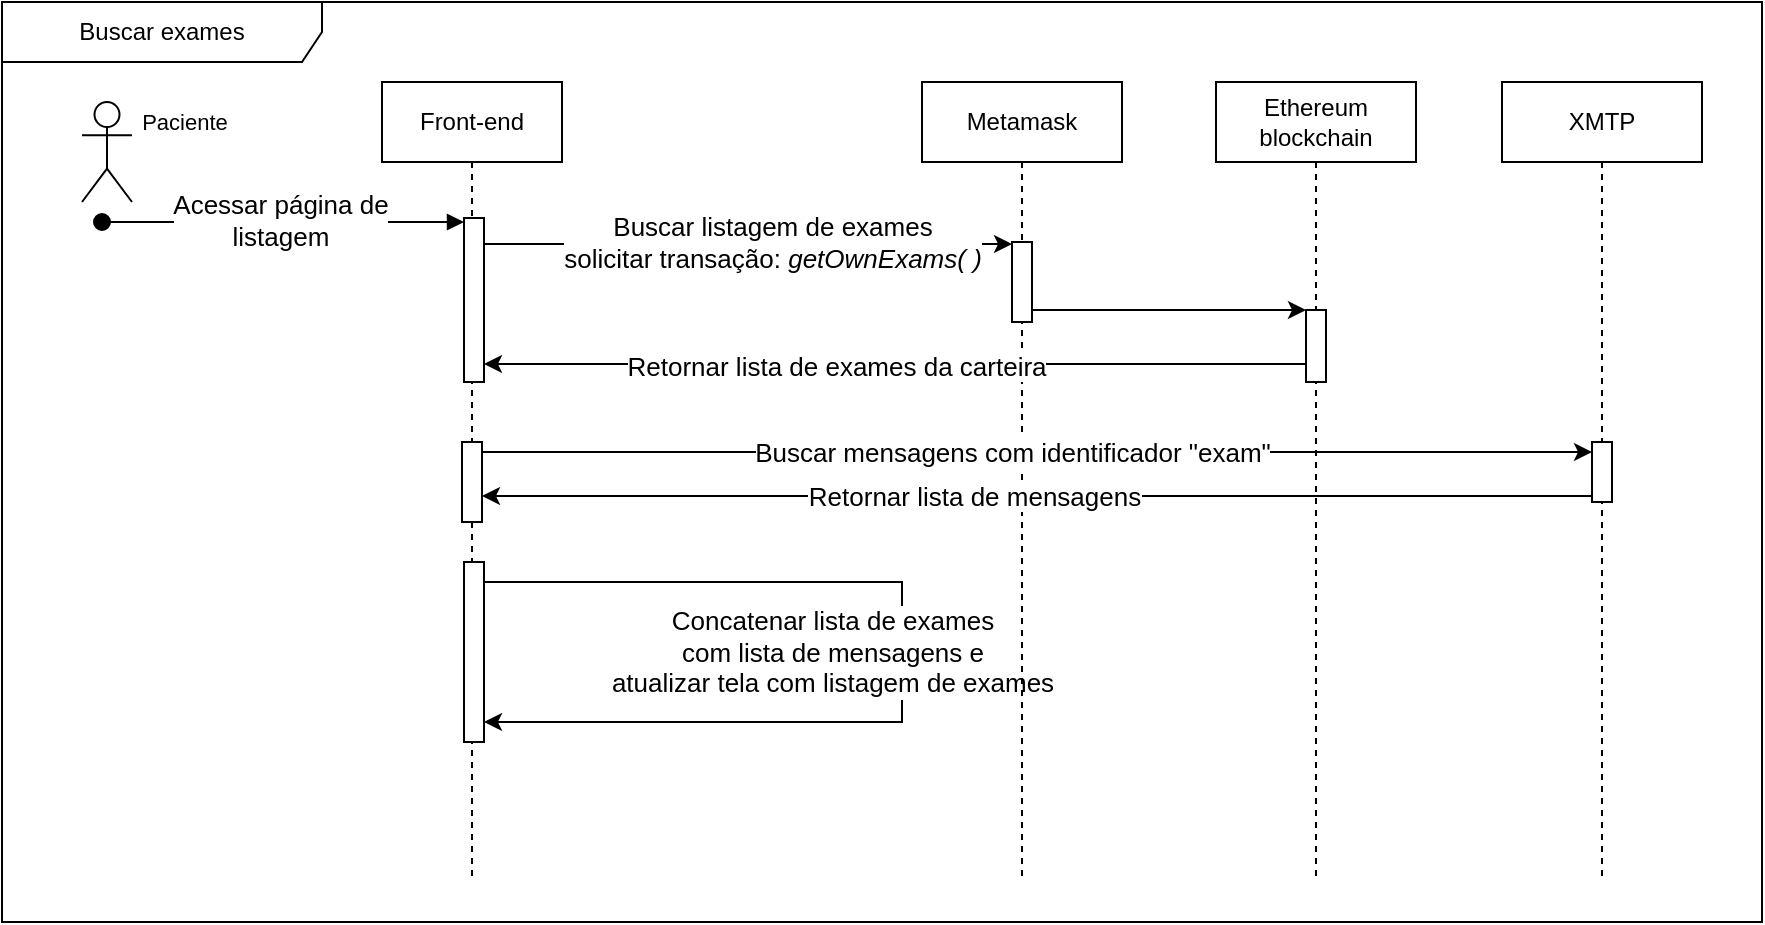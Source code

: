 <mxfile version="21.6.1" type="device">
  <diagram name="Page-1" id="p5Y9N6triRn3RctfxCja">
    <mxGraphModel dx="2037" dy="1129" grid="1" gridSize="10" guides="1" tooltips="1" connect="1" arrows="1" fold="1" page="1" pageScale="1" pageWidth="850" pageHeight="1100" math="0" shadow="0">
      <root>
        <mxCell id="0" />
        <mxCell id="1" parent="0" />
        <mxCell id="ZTtwm6zndwSYNK9adF7V-1" value="Buscar exames" style="shape=umlFrame;whiteSpace=wrap;html=1;pointerEvents=0;recursiveResize=0;container=1;collapsible=0;width=160;" vertex="1" parent="1">
          <mxGeometry x="10" y="20" width="880" height="460" as="geometry" />
        </mxCell>
        <mxCell id="ZTtwm6zndwSYNK9adF7V-3" value="XMTP" style="shape=umlLifeline;perimeter=lifelinePerimeter;whiteSpace=wrap;html=1;container=0;dropTarget=0;collapsible=0;recursiveResize=0;outlineConnect=0;portConstraint=eastwest;newEdgeStyle={&quot;edgeStyle&quot;:&quot;elbowEdgeStyle&quot;,&quot;elbow&quot;:&quot;vertical&quot;,&quot;curved&quot;:0,&quot;rounded&quot;:0};" vertex="1" parent="ZTtwm6zndwSYNK9adF7V-1">
          <mxGeometry x="750" y="40" width="100" height="400" as="geometry" />
        </mxCell>
        <mxCell id="ZTtwm6zndwSYNK9adF7V-28" value="" style="html=1;points=[];perimeter=orthogonalPerimeter;outlineConnect=0;targetShapes=umlLifeline;portConstraint=eastwest;newEdgeStyle={&quot;edgeStyle&quot;:&quot;elbowEdgeStyle&quot;,&quot;elbow&quot;:&quot;vertical&quot;,&quot;curved&quot;:0,&quot;rounded&quot;:0};" vertex="1" parent="ZTtwm6zndwSYNK9adF7V-3">
          <mxGeometry x="45" y="180" width="10" height="30" as="geometry" />
        </mxCell>
        <mxCell id="ZTtwm6zndwSYNK9adF7V-18" style="edgeStyle=elbowEdgeStyle;rounded=0;orthogonalLoop=1;jettySize=auto;html=1;elbow=vertical;curved=0;" edge="1" parent="ZTtwm6zndwSYNK9adF7V-1" target="ZTtwm6zndwSYNK9adF7V-14">
          <mxGeometry relative="1" as="geometry">
            <mxPoint x="241" y="121" as="sourcePoint" />
            <mxPoint x="490" y="130" as="targetPoint" />
          </mxGeometry>
        </mxCell>
        <mxCell id="ZTtwm6zndwSYNK9adF7V-19" value="&lt;font style=&quot;font-size: 13px;&quot;&gt;Buscar listagem de exames&lt;br&gt;solicitar transação:&amp;nbsp;&lt;i&gt;getOwnExams( )&lt;/i&gt;&lt;/font&gt;" style="edgeLabel;html=1;align=center;verticalAlign=middle;resizable=0;points=[];" vertex="1" connectable="0" parent="ZTtwm6zndwSYNK9adF7V-18">
          <mxGeometry x="-0.446" relative="1" as="geometry">
            <mxPoint x="71" y="-1" as="offset" />
          </mxGeometry>
        </mxCell>
        <mxCell id="ZTtwm6zndwSYNK9adF7V-5" value="Ethereum blockchain" style="shape=umlLifeline;perimeter=lifelinePerimeter;whiteSpace=wrap;html=1;container=0;dropTarget=0;collapsible=0;recursiveResize=0;outlineConnect=0;portConstraint=eastwest;newEdgeStyle={&quot;edgeStyle&quot;:&quot;elbowEdgeStyle&quot;,&quot;elbow&quot;:&quot;vertical&quot;,&quot;curved&quot;:0,&quot;rounded&quot;:0};" vertex="1" parent="1">
          <mxGeometry x="617" y="60" width="100" height="400" as="geometry" />
        </mxCell>
        <mxCell id="ZTtwm6zndwSYNK9adF7V-6" value="" style="html=1;points=[];perimeter=orthogonalPerimeter;outlineConnect=0;targetShapes=umlLifeline;portConstraint=eastwest;newEdgeStyle={&quot;edgeStyle&quot;:&quot;elbowEdgeStyle&quot;,&quot;elbow&quot;:&quot;vertical&quot;,&quot;curved&quot;:0,&quot;rounded&quot;:0};" vertex="1" parent="ZTtwm6zndwSYNK9adF7V-5">
          <mxGeometry x="45" y="114" width="10" height="36" as="geometry" />
        </mxCell>
        <mxCell id="ZTtwm6zndwSYNK9adF7V-7" value="Front-end" style="shape=umlLifeline;perimeter=lifelinePerimeter;whiteSpace=wrap;html=1;container=0;dropTarget=0;collapsible=0;recursiveResize=0;outlineConnect=0;portConstraint=eastwest;newEdgeStyle={&quot;edgeStyle&quot;:&quot;elbowEdgeStyle&quot;,&quot;elbow&quot;:&quot;vertical&quot;,&quot;curved&quot;:0,&quot;rounded&quot;:0};" vertex="1" parent="1">
          <mxGeometry x="200" y="60" width="90" height="400" as="geometry" />
        </mxCell>
        <mxCell id="ZTtwm6zndwSYNK9adF7V-8" value="&lt;font style=&quot;font-size: 13px;&quot;&gt;&lt;br&gt;&lt;/font&gt;" style="html=1;verticalAlign=bottom;startArrow=oval;endArrow=block;startSize=8;edgeStyle=elbowEdgeStyle;elbow=vertical;curved=0;rounded=0;" edge="1" parent="ZTtwm6zndwSYNK9adF7V-7">
          <mxGeometry relative="1" as="geometry">
            <mxPoint x="-140" y="70" as="sourcePoint" />
            <mxPoint x="41" y="70" as="targetPoint" />
          </mxGeometry>
        </mxCell>
        <mxCell id="ZTtwm6zndwSYNK9adF7V-9" value="Paciente" style="edgeLabel;html=1;align=center;verticalAlign=middle;resizable=0;points=[];" vertex="1" connectable="0" parent="ZTtwm6zndwSYNK9adF7V-8">
          <mxGeometry x="-0.989" y="-4" relative="1" as="geometry">
            <mxPoint x="40" y="-54" as="offset" />
          </mxGeometry>
        </mxCell>
        <mxCell id="ZTtwm6zndwSYNK9adF7V-10" value="&lt;font style=&quot;font-size: 13px;&quot;&gt;Acessar página de&lt;br&gt;listagem&lt;/font&gt;" style="edgeLabel;html=1;align=center;verticalAlign=middle;resizable=0;points=[];" vertex="1" connectable="0" parent="ZTtwm6zndwSYNK9adF7V-8">
          <mxGeometry x="-0.228" y="1" relative="1" as="geometry">
            <mxPoint x="19" as="offset" />
          </mxGeometry>
        </mxCell>
        <mxCell id="ZTtwm6zndwSYNK9adF7V-11" value="" style="html=1;points=[];perimeter=orthogonalPerimeter;outlineConnect=0;targetShapes=umlLifeline;portConstraint=eastwest;newEdgeStyle={&quot;edgeStyle&quot;:&quot;elbowEdgeStyle&quot;,&quot;elbow&quot;:&quot;vertical&quot;,&quot;curved&quot;:0,&quot;rounded&quot;:0};" vertex="1" parent="ZTtwm6zndwSYNK9adF7V-7">
          <mxGeometry x="41" y="68" width="10" height="82" as="geometry" />
        </mxCell>
        <mxCell id="ZTtwm6zndwSYNK9adF7V-12" value="" style="html=1;points=[];perimeter=orthogonalPerimeter;outlineConnect=0;targetShapes=umlLifeline;portConstraint=eastwest;newEdgeStyle={&quot;edgeStyle&quot;:&quot;elbowEdgeStyle&quot;,&quot;elbow&quot;:&quot;vertical&quot;,&quot;curved&quot;:0,&quot;rounded&quot;:0};" vertex="1" parent="ZTtwm6zndwSYNK9adF7V-7">
          <mxGeometry x="41" y="240" width="10" height="90" as="geometry" />
        </mxCell>
        <mxCell id="ZTtwm6zndwSYNK9adF7V-26" value="" style="html=1;points=[];perimeter=orthogonalPerimeter;outlineConnect=0;targetShapes=umlLifeline;portConstraint=eastwest;newEdgeStyle={&quot;edgeStyle&quot;:&quot;elbowEdgeStyle&quot;,&quot;elbow&quot;:&quot;vertical&quot;,&quot;curved&quot;:0,&quot;rounded&quot;:0};" vertex="1" parent="ZTtwm6zndwSYNK9adF7V-7">
          <mxGeometry x="40" y="180" width="10" height="40" as="geometry" />
        </mxCell>
        <mxCell id="ZTtwm6zndwSYNK9adF7V-22" style="edgeStyle=elbowEdgeStyle;rounded=0;orthogonalLoop=1;jettySize=auto;html=1;elbow=vertical;curved=0;" edge="1" parent="ZTtwm6zndwSYNK9adF7V-7" source="ZTtwm6zndwSYNK9adF7V-12" target="ZTtwm6zndwSYNK9adF7V-12">
          <mxGeometry relative="1" as="geometry">
            <mxPoint x="52" y="250" as="sourcePoint" />
            <mxPoint x="597" y="250.857" as="targetPoint" />
            <Array as="points">
              <mxPoint x="260" y="320" />
            </Array>
          </mxGeometry>
        </mxCell>
        <mxCell id="ZTtwm6zndwSYNK9adF7V-23" value="&lt;font style=&quot;font-size: 13px;&quot;&gt;Concatenar lista de exames &lt;br&gt;com lista de mensagens e&lt;br&gt;atualizar tela com listagem de exames&lt;/font&gt;" style="edgeLabel;html=1;align=center;verticalAlign=middle;resizable=0;points=[];" vertex="1" connectable="0" parent="ZTtwm6zndwSYNK9adF7V-22">
          <mxGeometry x="-0.558" y="-1" relative="1" as="geometry">
            <mxPoint x="66" y="34" as="offset" />
          </mxGeometry>
        </mxCell>
        <mxCell id="ZTtwm6zndwSYNK9adF7V-13" value="Metamask" style="shape=umlLifeline;perimeter=lifelinePerimeter;whiteSpace=wrap;html=1;container=0;dropTarget=0;collapsible=0;recursiveResize=0;outlineConnect=0;portConstraint=eastwest;newEdgeStyle={&quot;edgeStyle&quot;:&quot;elbowEdgeStyle&quot;,&quot;elbow&quot;:&quot;vertical&quot;,&quot;curved&quot;:0,&quot;rounded&quot;:0};" vertex="1" parent="1">
          <mxGeometry x="470" y="60" width="100" height="400" as="geometry" />
        </mxCell>
        <mxCell id="ZTtwm6zndwSYNK9adF7V-14" value="" style="html=1;points=[];perimeter=orthogonalPerimeter;outlineConnect=0;targetShapes=umlLifeline;portConstraint=eastwest;newEdgeStyle={&quot;edgeStyle&quot;:&quot;elbowEdgeStyle&quot;,&quot;elbow&quot;:&quot;vertical&quot;,&quot;curved&quot;:0,&quot;rounded&quot;:0};" vertex="1" parent="ZTtwm6zndwSYNK9adF7V-13">
          <mxGeometry x="45" y="80" width="10" height="40" as="geometry" />
        </mxCell>
        <mxCell id="ZTtwm6zndwSYNK9adF7V-17" value="" style="shape=umlActor;verticalLabelPosition=bottom;verticalAlign=top;html=1;outlineConnect=0;" vertex="1" parent="1">
          <mxGeometry x="50" y="70" width="25" height="50" as="geometry" />
        </mxCell>
        <mxCell id="ZTtwm6zndwSYNK9adF7V-2" style="edgeStyle=elbowEdgeStyle;rounded=0;orthogonalLoop=1;jettySize=auto;html=1;elbow=vertical;curved=0;" edge="1" parent="1" source="ZTtwm6zndwSYNK9adF7V-14" target="ZTtwm6zndwSYNK9adF7V-6">
          <mxGeometry relative="1" as="geometry">
            <mxPoint x="680" y="180" as="targetPoint" />
            <mxPoint x="620" y="225" as="sourcePoint" />
            <Array as="points">
              <mxPoint x="670" y="180" />
            </Array>
          </mxGeometry>
        </mxCell>
        <mxCell id="ZTtwm6zndwSYNK9adF7V-27" value="" style="endArrow=classic;html=1;rounded=0;" edge="1" parent="1" target="ZTtwm6zndwSYNK9adF7V-28">
          <mxGeometry width="50" height="50" relative="1" as="geometry">
            <mxPoint x="250" y="245" as="sourcePoint" />
            <mxPoint x="885" y="245" as="targetPoint" />
          </mxGeometry>
        </mxCell>
        <mxCell id="ZTtwm6zndwSYNK9adF7V-29" value="&lt;font style=&quot;font-size: 13px;&quot;&gt;Buscar mensagens com identificador &quot;exam&quot;&lt;/font&gt;" style="edgeLabel;html=1;align=center;verticalAlign=middle;resizable=0;points=[];" vertex="1" connectable="0" parent="ZTtwm6zndwSYNK9adF7V-27">
          <mxGeometry x="-0.474" y="-3" relative="1" as="geometry">
            <mxPoint x="119" y="-3" as="offset" />
          </mxGeometry>
        </mxCell>
        <mxCell id="ZTtwm6zndwSYNK9adF7V-30" value="" style="endArrow=classic;html=1;rounded=0;" edge="1" parent="1" source="ZTtwm6zndwSYNK9adF7V-28">
          <mxGeometry width="50" height="50" relative="1" as="geometry">
            <mxPoint x="885" y="267" as="sourcePoint" />
            <mxPoint x="250" y="267" as="targetPoint" />
          </mxGeometry>
        </mxCell>
        <mxCell id="ZTtwm6zndwSYNK9adF7V-32" value="&lt;font style=&quot;font-size: 13px;&quot;&gt;Retornar lista de mensagens&lt;/font&gt;" style="edgeLabel;html=1;align=center;verticalAlign=middle;resizable=0;points=[];" vertex="1" connectable="0" parent="ZTtwm6zndwSYNK9adF7V-30">
          <mxGeometry x="0.277" relative="1" as="geometry">
            <mxPoint x="45" as="offset" />
          </mxGeometry>
        </mxCell>
        <mxCell id="ZTtwm6zndwSYNK9adF7V-15" style="edgeStyle=elbowEdgeStyle;rounded=0;orthogonalLoop=1;jettySize=auto;html=1;elbow=horizontal;curved=0;" edge="1" parent="1" source="ZTtwm6zndwSYNK9adF7V-6" target="ZTtwm6zndwSYNK9adF7V-11">
          <mxGeometry relative="1" as="geometry">
            <mxPoint x="742" y="201" as="sourcePoint" />
            <mxPoint x="251" y="229" as="targetPoint" />
            <Array as="points">
              <mxPoint x="340" y="201" />
            </Array>
          </mxGeometry>
        </mxCell>
        <mxCell id="ZTtwm6zndwSYNK9adF7V-16" value="&lt;font style=&quot;font-size: 13px;&quot;&gt;Retornar lista de exames da carteira&lt;/font&gt;" style="edgeLabel;html=1;align=center;verticalAlign=middle;resizable=0;points=[];" vertex="1" connectable="0" parent="ZTtwm6zndwSYNK9adF7V-15">
          <mxGeometry x="-0.53" y="1" relative="1" as="geometry">
            <mxPoint x="-139" as="offset" />
          </mxGeometry>
        </mxCell>
      </root>
    </mxGraphModel>
  </diagram>
</mxfile>

